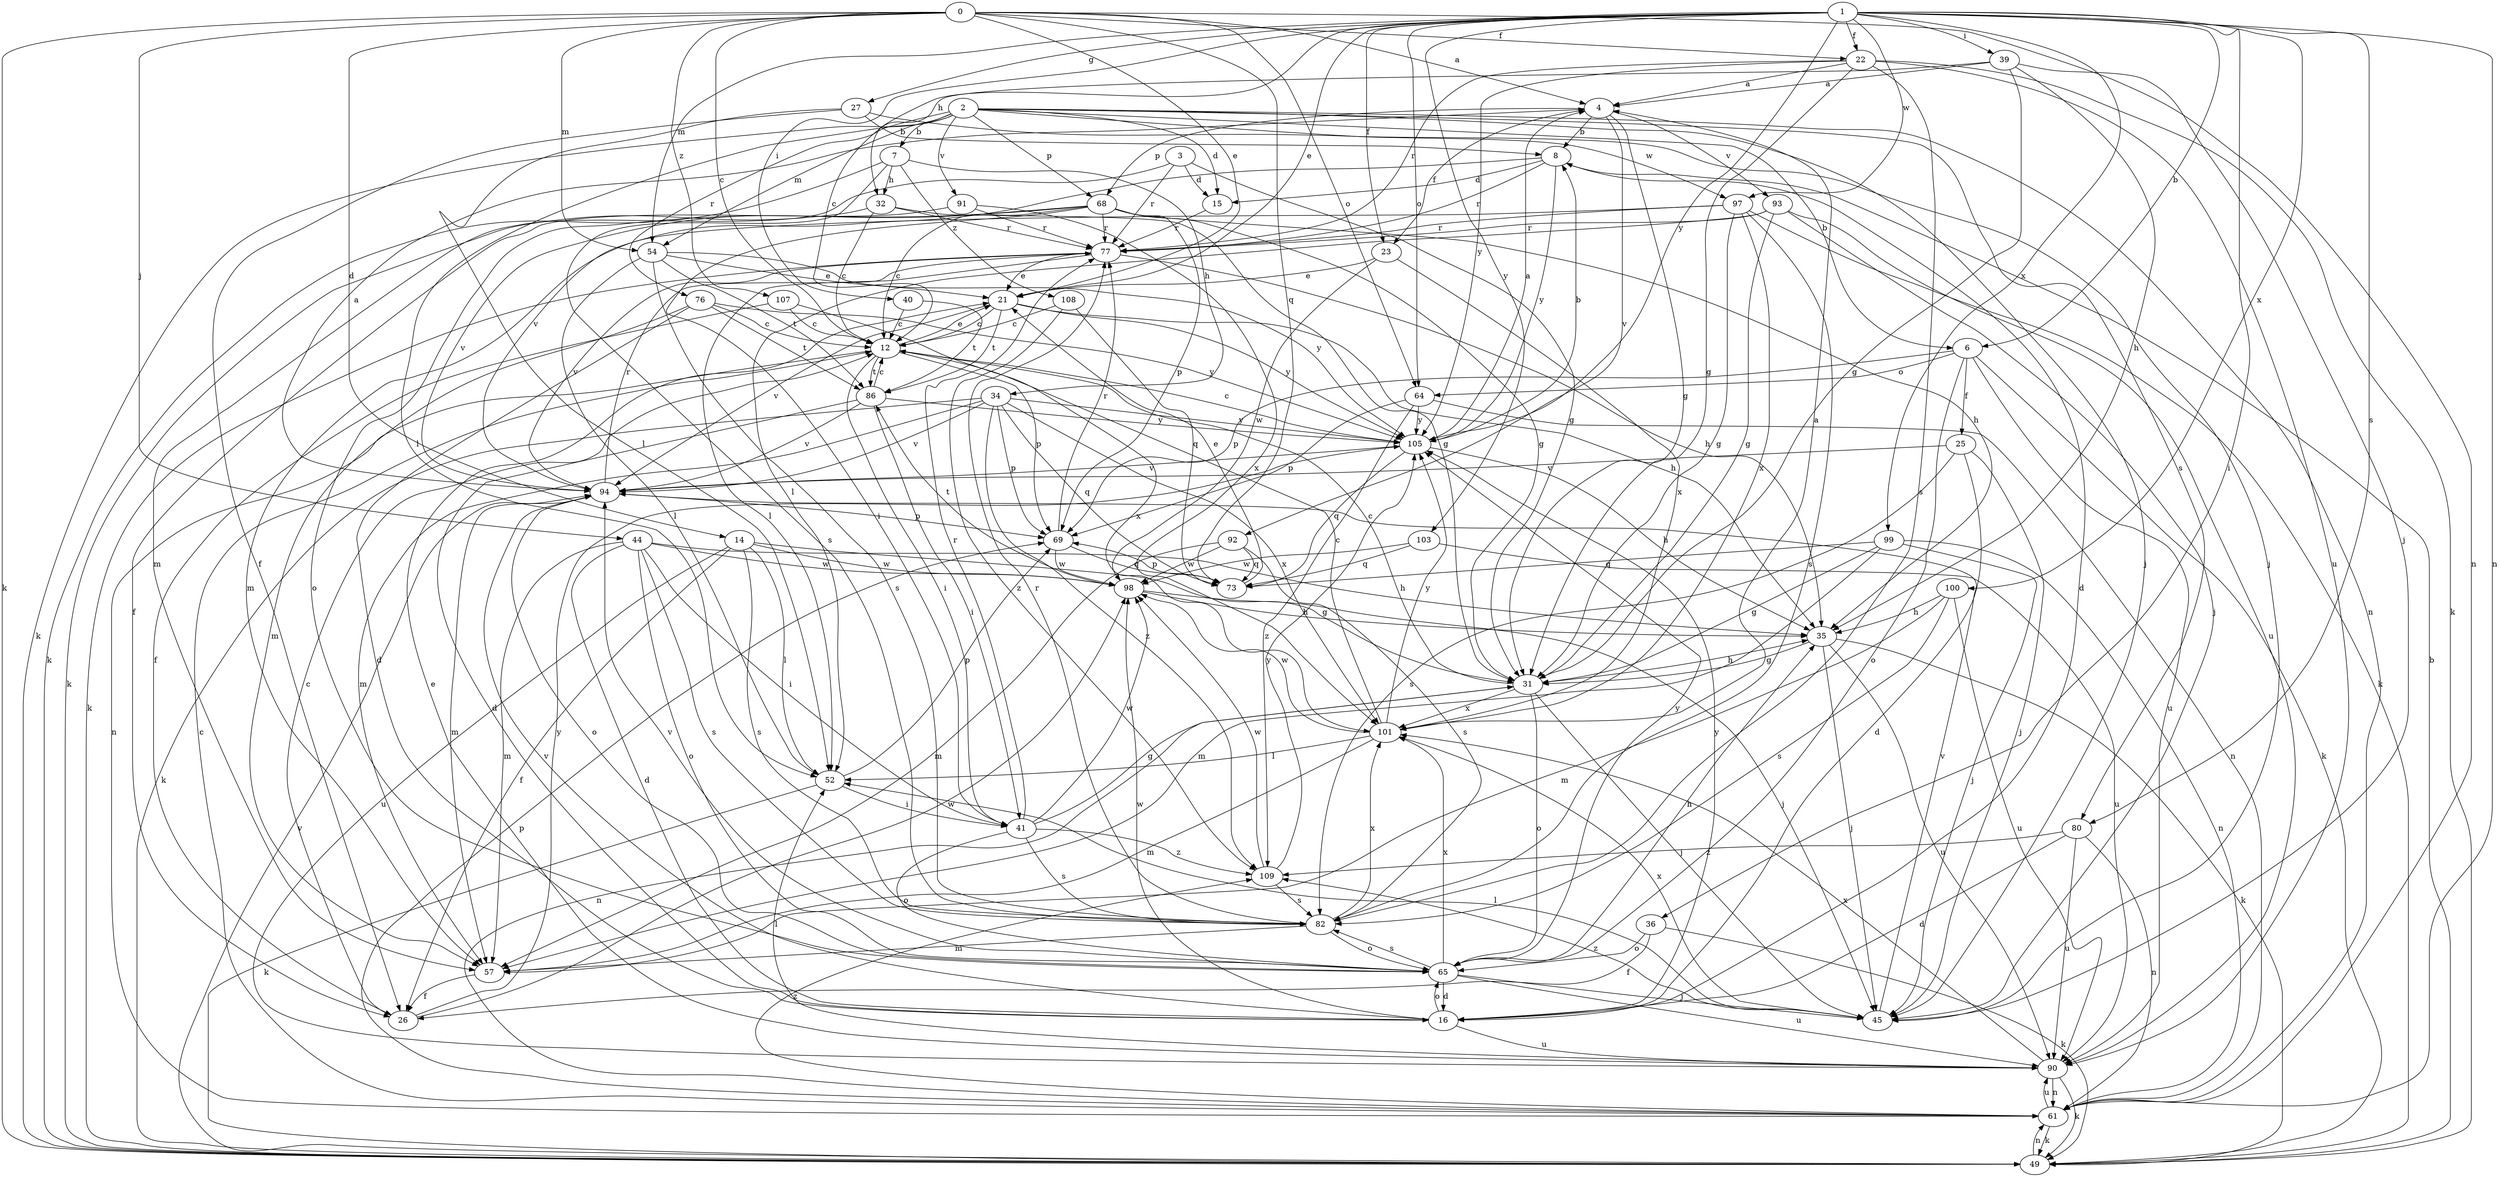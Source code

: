 strict digraph  {
0;
1;
2;
3;
4;
6;
7;
8;
12;
14;
15;
16;
21;
22;
23;
25;
26;
27;
31;
32;
34;
35;
36;
39;
40;
41;
44;
45;
49;
52;
54;
57;
61;
64;
65;
68;
69;
73;
76;
77;
80;
82;
86;
90;
91;
92;
93;
94;
97;
98;
99;
100;
101;
103;
105;
107;
108;
109;
0 -> 4  [label=a];
0 -> 12  [label=c];
0 -> 14  [label=d];
0 -> 21  [label=e];
0 -> 22  [label=f];
0 -> 44  [label=j];
0 -> 49  [label=k];
0 -> 54  [label=m];
0 -> 61  [label=n];
0 -> 64  [label=o];
0 -> 73  [label=q];
0 -> 107  [label=z];
1 -> 6  [label=b];
1 -> 21  [label=e];
1 -> 22  [label=f];
1 -> 23  [label=f];
1 -> 27  [label=g];
1 -> 32  [label=h];
1 -> 36  [label=i];
1 -> 39  [label=i];
1 -> 40  [label=i];
1 -> 54  [label=m];
1 -> 61  [label=n];
1 -> 64  [label=o];
1 -> 80  [label=s];
1 -> 97  [label=w];
1 -> 99  [label=x];
1 -> 100  [label=x];
1 -> 103  [label=y];
1 -> 105  [label=y];
2 -> 6  [label=b];
2 -> 7  [label=b];
2 -> 15  [label=d];
2 -> 45  [label=j];
2 -> 49  [label=k];
2 -> 52  [label=l];
2 -> 54  [label=m];
2 -> 61  [label=n];
2 -> 68  [label=p];
2 -> 76  [label=r];
2 -> 80  [label=s];
2 -> 91  [label=v];
2 -> 97  [label=w];
3 -> 15  [label=d];
3 -> 31  [label=g];
3 -> 57  [label=m];
3 -> 77  [label=r];
4 -> 8  [label=b];
4 -> 23  [label=f];
4 -> 31  [label=g];
4 -> 68  [label=p];
4 -> 92  [label=v];
4 -> 93  [label=v];
6 -> 25  [label=f];
6 -> 49  [label=k];
6 -> 64  [label=o];
6 -> 65  [label=o];
6 -> 69  [label=p];
6 -> 90  [label=u];
7 -> 32  [label=h];
7 -> 34  [label=h];
7 -> 49  [label=k];
7 -> 82  [label=s];
7 -> 108  [label=z];
8 -> 15  [label=d];
8 -> 16  [label=d];
8 -> 77  [label=r];
8 -> 94  [label=v];
8 -> 105  [label=y];
12 -> 21  [label=e];
12 -> 41  [label=i];
12 -> 61  [label=n];
12 -> 69  [label=p];
12 -> 86  [label=t];
14 -> 26  [label=f];
14 -> 31  [label=g];
14 -> 52  [label=l];
14 -> 82  [label=s];
14 -> 90  [label=u];
14 -> 98  [label=w];
15 -> 77  [label=r];
16 -> 65  [label=o];
16 -> 90  [label=u];
16 -> 94  [label=v];
16 -> 98  [label=w];
16 -> 105  [label=y];
21 -> 12  [label=c];
21 -> 35  [label=h];
21 -> 86  [label=t];
21 -> 94  [label=v];
21 -> 105  [label=y];
22 -> 4  [label=a];
22 -> 31  [label=g];
22 -> 49  [label=k];
22 -> 77  [label=r];
22 -> 82  [label=s];
22 -> 90  [label=u];
22 -> 105  [label=y];
23 -> 21  [label=e];
23 -> 98  [label=w];
23 -> 101  [label=x];
25 -> 16  [label=d];
25 -> 45  [label=j];
25 -> 82  [label=s];
25 -> 94  [label=v];
26 -> 12  [label=c];
26 -> 98  [label=w];
26 -> 105  [label=y];
27 -> 8  [label=b];
27 -> 26  [label=f];
27 -> 45  [label=j];
27 -> 52  [label=l];
31 -> 12  [label=c];
31 -> 35  [label=h];
31 -> 45  [label=j];
31 -> 61  [label=n];
31 -> 65  [label=o];
31 -> 101  [label=x];
32 -> 12  [label=c];
32 -> 31  [label=g];
32 -> 49  [label=k];
32 -> 77  [label=r];
34 -> 49  [label=k];
34 -> 57  [label=m];
34 -> 69  [label=p];
34 -> 73  [label=q];
34 -> 94  [label=v];
34 -> 101  [label=x];
34 -> 105  [label=y];
34 -> 109  [label=z];
35 -> 31  [label=g];
35 -> 45  [label=j];
35 -> 49  [label=k];
35 -> 90  [label=u];
36 -> 26  [label=f];
36 -> 49  [label=k];
36 -> 65  [label=o];
39 -> 4  [label=a];
39 -> 12  [label=c];
39 -> 31  [label=g];
39 -> 35  [label=h];
39 -> 45  [label=j];
40 -> 12  [label=c];
40 -> 86  [label=t];
41 -> 31  [label=g];
41 -> 65  [label=o];
41 -> 77  [label=r];
41 -> 82  [label=s];
41 -> 98  [label=w];
41 -> 109  [label=z];
44 -> 16  [label=d];
44 -> 35  [label=h];
44 -> 41  [label=i];
44 -> 57  [label=m];
44 -> 65  [label=o];
44 -> 82  [label=s];
44 -> 98  [label=w];
45 -> 52  [label=l];
45 -> 94  [label=v];
45 -> 101  [label=x];
45 -> 109  [label=z];
49 -> 8  [label=b];
49 -> 61  [label=n];
49 -> 94  [label=v];
52 -> 41  [label=i];
52 -> 49  [label=k];
52 -> 69  [label=p];
54 -> 21  [label=e];
54 -> 52  [label=l];
54 -> 82  [label=s];
54 -> 86  [label=t];
54 -> 105  [label=y];
57 -> 26  [label=f];
61 -> 12  [label=c];
61 -> 49  [label=k];
61 -> 69  [label=p];
61 -> 90  [label=u];
61 -> 109  [label=z];
64 -> 61  [label=n];
64 -> 69  [label=p];
64 -> 105  [label=y];
64 -> 109  [label=z];
65 -> 16  [label=d];
65 -> 35  [label=h];
65 -> 45  [label=j];
65 -> 82  [label=s];
65 -> 90  [label=u];
65 -> 94  [label=v];
65 -> 101  [label=x];
65 -> 105  [label=y];
68 -> 12  [label=c];
68 -> 31  [label=g];
68 -> 35  [label=h];
68 -> 41  [label=i];
68 -> 65  [label=o];
68 -> 69  [label=p];
68 -> 77  [label=r];
68 -> 94  [label=v];
69 -> 73  [label=q];
69 -> 77  [label=r];
69 -> 98  [label=w];
73 -> 21  [label=e];
73 -> 69  [label=p];
76 -> 12  [label=c];
76 -> 16  [label=d];
76 -> 57  [label=m];
76 -> 86  [label=t];
76 -> 105  [label=y];
77 -> 21  [label=e];
77 -> 35  [label=h];
77 -> 49  [label=k];
77 -> 52  [label=l];
77 -> 94  [label=v];
80 -> 16  [label=d];
80 -> 61  [label=n];
80 -> 90  [label=u];
80 -> 109  [label=z];
82 -> 57  [label=m];
82 -> 65  [label=o];
82 -> 77  [label=r];
82 -> 101  [label=x];
86 -> 12  [label=c];
86 -> 16  [label=d];
86 -> 41  [label=i];
86 -> 94  [label=v];
86 -> 105  [label=y];
90 -> 21  [label=e];
90 -> 49  [label=k];
90 -> 52  [label=l];
90 -> 61  [label=n];
90 -> 101  [label=x];
91 -> 26  [label=f];
91 -> 77  [label=r];
91 -> 101  [label=x];
92 -> 57  [label=m];
92 -> 73  [label=q];
92 -> 82  [label=s];
92 -> 98  [label=w];
93 -> 31  [label=g];
93 -> 45  [label=j];
93 -> 52  [label=l];
93 -> 77  [label=r];
93 -> 90  [label=u];
94 -> 4  [label=a];
94 -> 57  [label=m];
94 -> 65  [label=o];
94 -> 69  [label=p];
94 -> 77  [label=r];
97 -> 31  [label=g];
97 -> 49  [label=k];
97 -> 57  [label=m];
97 -> 77  [label=r];
97 -> 82  [label=s];
97 -> 101  [label=x];
98 -> 35  [label=h];
98 -> 45  [label=j];
98 -> 86  [label=t];
99 -> 31  [label=g];
99 -> 45  [label=j];
99 -> 57  [label=m];
99 -> 61  [label=n];
99 -> 73  [label=q];
100 -> 35  [label=h];
100 -> 57  [label=m];
100 -> 82  [label=s];
100 -> 90  [label=u];
101 -> 4  [label=a];
101 -> 12  [label=c];
101 -> 52  [label=l];
101 -> 57  [label=m];
101 -> 98  [label=w];
101 -> 105  [label=y];
103 -> 73  [label=q];
103 -> 90  [label=u];
103 -> 98  [label=w];
105 -> 4  [label=a];
105 -> 8  [label=b];
105 -> 12  [label=c];
105 -> 35  [label=h];
105 -> 73  [label=q];
105 -> 94  [label=v];
107 -> 12  [label=c];
107 -> 26  [label=f];
107 -> 101  [label=x];
108 -> 12  [label=c];
108 -> 73  [label=q];
108 -> 109  [label=z];
109 -> 82  [label=s];
109 -> 98  [label=w];
109 -> 105  [label=y];
}
